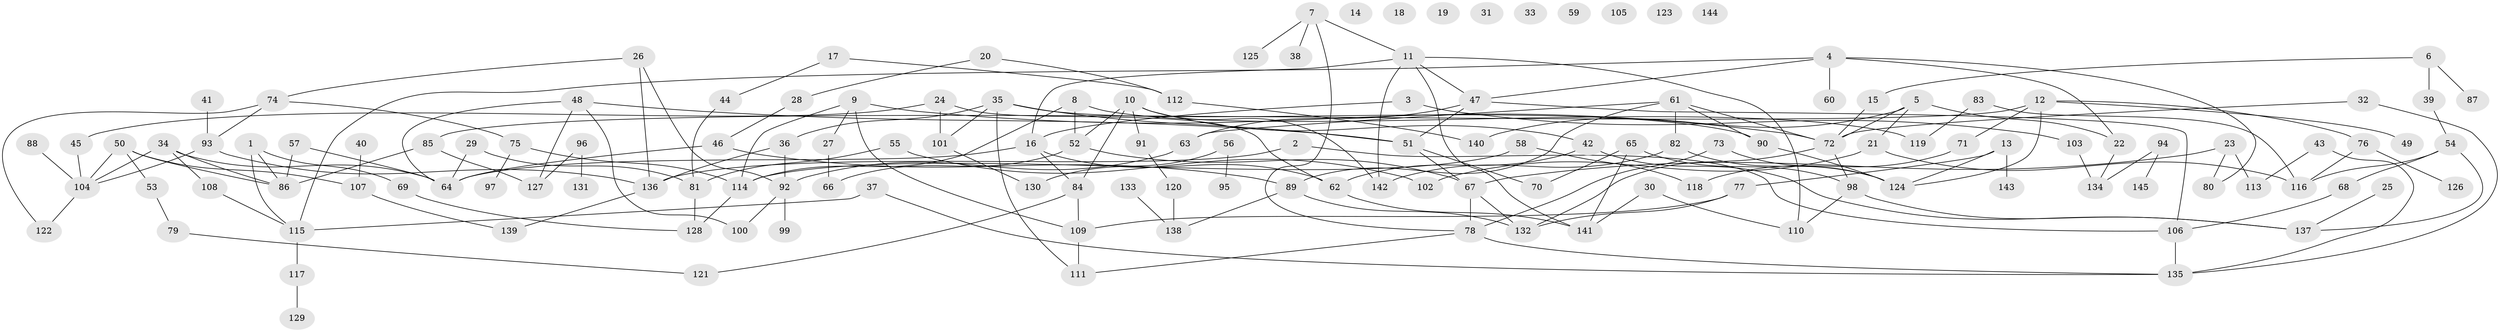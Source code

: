 // coarse degree distribution, {3: 0.13725490196078433, 4: 0.12745098039215685, 2: 0.29411764705882354, 5: 0.09803921568627451, 6: 0.08823529411764706, 9: 0.00980392156862745, 0: 0.08823529411764706, 7: 0.029411764705882353, 1: 0.11764705882352941, 8: 0.00980392156862745}
// Generated by graph-tools (version 1.1) at 2025/23/03/03/25 07:23:29]
// undirected, 145 vertices, 197 edges
graph export_dot {
graph [start="1"]
  node [color=gray90,style=filled];
  1;
  2;
  3;
  4;
  5;
  6;
  7;
  8;
  9;
  10;
  11;
  12;
  13;
  14;
  15;
  16;
  17;
  18;
  19;
  20;
  21;
  22;
  23;
  24;
  25;
  26;
  27;
  28;
  29;
  30;
  31;
  32;
  33;
  34;
  35;
  36;
  37;
  38;
  39;
  40;
  41;
  42;
  43;
  44;
  45;
  46;
  47;
  48;
  49;
  50;
  51;
  52;
  53;
  54;
  55;
  56;
  57;
  58;
  59;
  60;
  61;
  62;
  63;
  64;
  65;
  66;
  67;
  68;
  69;
  70;
  71;
  72;
  73;
  74;
  75;
  76;
  77;
  78;
  79;
  80;
  81;
  82;
  83;
  84;
  85;
  86;
  87;
  88;
  89;
  90;
  91;
  92;
  93;
  94;
  95;
  96;
  97;
  98;
  99;
  100;
  101;
  102;
  103;
  104;
  105;
  106;
  107;
  108;
  109;
  110;
  111;
  112;
  113;
  114;
  115;
  116;
  117;
  118;
  119;
  120;
  121;
  122;
  123;
  124;
  125;
  126;
  127;
  128;
  129;
  130;
  131;
  132;
  133;
  134;
  135;
  136;
  137;
  138;
  139;
  140;
  141;
  142;
  143;
  144;
  145;
  1 -- 69;
  1 -- 86;
  1 -- 115;
  2 -- 106;
  2 -- 136;
  3 -- 16;
  3 -- 103;
  4 -- 22;
  4 -- 47;
  4 -- 60;
  4 -- 80;
  4 -- 115;
  5 -- 21;
  5 -- 22;
  5 -- 72;
  5 -- 140;
  6 -- 15;
  6 -- 39;
  6 -- 87;
  7 -- 11;
  7 -- 38;
  7 -- 78;
  7 -- 125;
  8 -- 52;
  8 -- 114;
  8 -- 119;
  9 -- 27;
  9 -- 72;
  9 -- 109;
  9 -- 114;
  10 -- 42;
  10 -- 52;
  10 -- 84;
  10 -- 91;
  10 -- 142;
  11 -- 16;
  11 -- 47;
  11 -- 110;
  11 -- 141;
  11 -- 142;
  12 -- 49;
  12 -- 71;
  12 -- 76;
  12 -- 85;
  12 -- 124;
  13 -- 77;
  13 -- 124;
  13 -- 143;
  15 -- 72;
  16 -- 62;
  16 -- 64;
  16 -- 84;
  17 -- 44;
  17 -- 112;
  20 -- 28;
  20 -- 112;
  21 -- 102;
  21 -- 116;
  22 -- 134;
  23 -- 67;
  23 -- 80;
  23 -- 113;
  24 -- 45;
  24 -- 62;
  24 -- 101;
  25 -- 137;
  26 -- 74;
  26 -- 92;
  26 -- 136;
  27 -- 66;
  28 -- 46;
  29 -- 64;
  29 -- 81;
  30 -- 110;
  30 -- 141;
  32 -- 72;
  32 -- 135;
  34 -- 64;
  34 -- 86;
  34 -- 104;
  34 -- 108;
  35 -- 36;
  35 -- 51;
  35 -- 90;
  35 -- 101;
  35 -- 111;
  36 -- 92;
  36 -- 136;
  37 -- 115;
  37 -- 135;
  39 -- 54;
  40 -- 107;
  41 -- 93;
  42 -- 62;
  42 -- 137;
  43 -- 113;
  43 -- 135;
  44 -- 81;
  45 -- 104;
  46 -- 64;
  46 -- 89;
  47 -- 51;
  47 -- 63;
  47 -- 106;
  48 -- 51;
  48 -- 64;
  48 -- 100;
  48 -- 127;
  50 -- 53;
  50 -- 86;
  50 -- 104;
  50 -- 107;
  51 -- 67;
  51 -- 70;
  52 -- 66;
  52 -- 67;
  53 -- 79;
  54 -- 68;
  54 -- 116;
  54 -- 137;
  55 -- 81;
  55 -- 102;
  56 -- 95;
  56 -- 130;
  57 -- 64;
  57 -- 86;
  58 -- 114;
  58 -- 118;
  61 -- 63;
  61 -- 72;
  61 -- 82;
  61 -- 89;
  61 -- 90;
  62 -- 141;
  63 -- 92;
  65 -- 70;
  65 -- 98;
  65 -- 141;
  67 -- 78;
  67 -- 132;
  68 -- 106;
  69 -- 128;
  71 -- 118;
  72 -- 98;
  72 -- 132;
  73 -- 78;
  73 -- 124;
  74 -- 75;
  74 -- 93;
  74 -- 122;
  75 -- 97;
  75 -- 114;
  76 -- 116;
  76 -- 126;
  77 -- 109;
  77 -- 132;
  78 -- 111;
  78 -- 135;
  79 -- 121;
  81 -- 128;
  82 -- 124;
  82 -- 142;
  83 -- 116;
  83 -- 119;
  84 -- 109;
  84 -- 121;
  85 -- 86;
  85 -- 127;
  88 -- 104;
  89 -- 132;
  89 -- 138;
  90 -- 124;
  91 -- 120;
  92 -- 99;
  92 -- 100;
  93 -- 104;
  93 -- 136;
  94 -- 134;
  94 -- 145;
  96 -- 127;
  96 -- 131;
  98 -- 110;
  98 -- 137;
  101 -- 130;
  103 -- 134;
  104 -- 122;
  106 -- 135;
  107 -- 139;
  108 -- 115;
  109 -- 111;
  112 -- 140;
  114 -- 128;
  115 -- 117;
  117 -- 129;
  120 -- 138;
  133 -- 138;
  136 -- 139;
}

